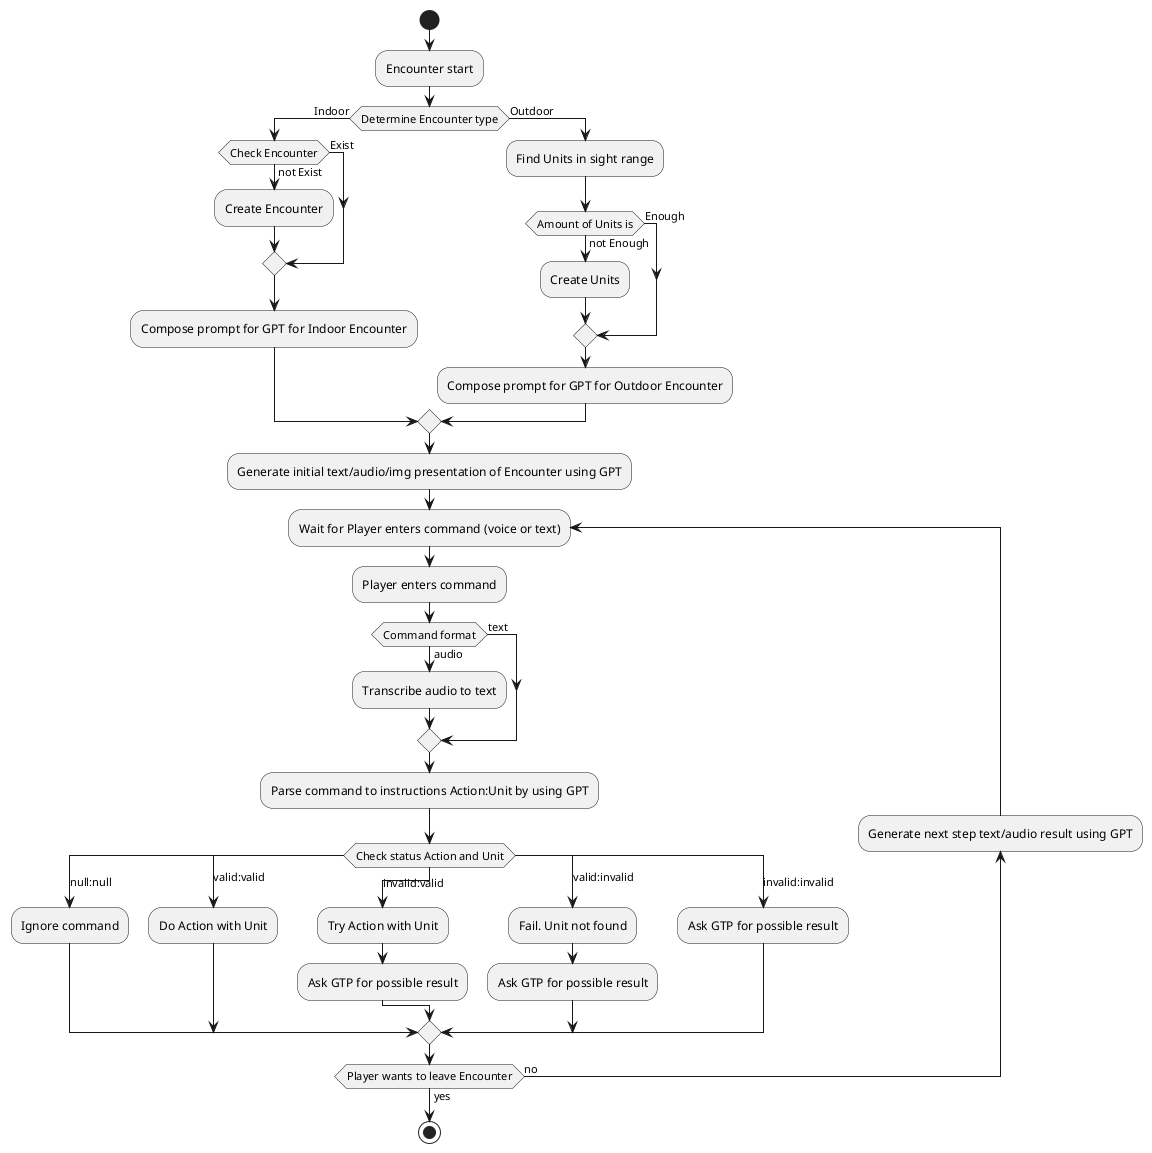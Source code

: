 @startuml activity_encounter
start
:Encounter start;
if (Determine Encounter type) then (Indoor)
    if (Check Encounter) then (Exist)
    else (not Exist)
        :Create Encounter;
    endif
    :Compose prompt for GPT for Indoor Encounter;
else (Outdoor)
    :Find Units in sight range;
    if (Amount of Units is) then (Enough)
    else (not Enough)
        :Create Units;
    endif
    :Compose prompt for GPT for Outdoor Encounter;
endif
:Generate initial text/audio/img presentation of Encounter using GPT;

repeat :Wait for Player enters command (voice or text);
:Player enters command;
if (Command format) then (audio)
    :Transcribe audio to text;
else (text)
endif

:Parse command to instructions Action:Unit by using GPT;
switch (Check status Action and Unit)
case (null:null)
    :Ignore command;
case (valid:valid)
    :Do Action with Unit;
case (invalid:valid)
    :Try Action with Unit;
    :Ask GTP for possible result;
case (valid:invalid)
    :Fail. Unit not found;
    :Ask GTP for possible result;
case (invalid:invalid)
    :Ask GTP for possible result;
endswitch

backward:Generate next step text/audio result using GPT;
repeat while (Player wants to leave Encounter) is (no) not (yes)

stop
@enduml